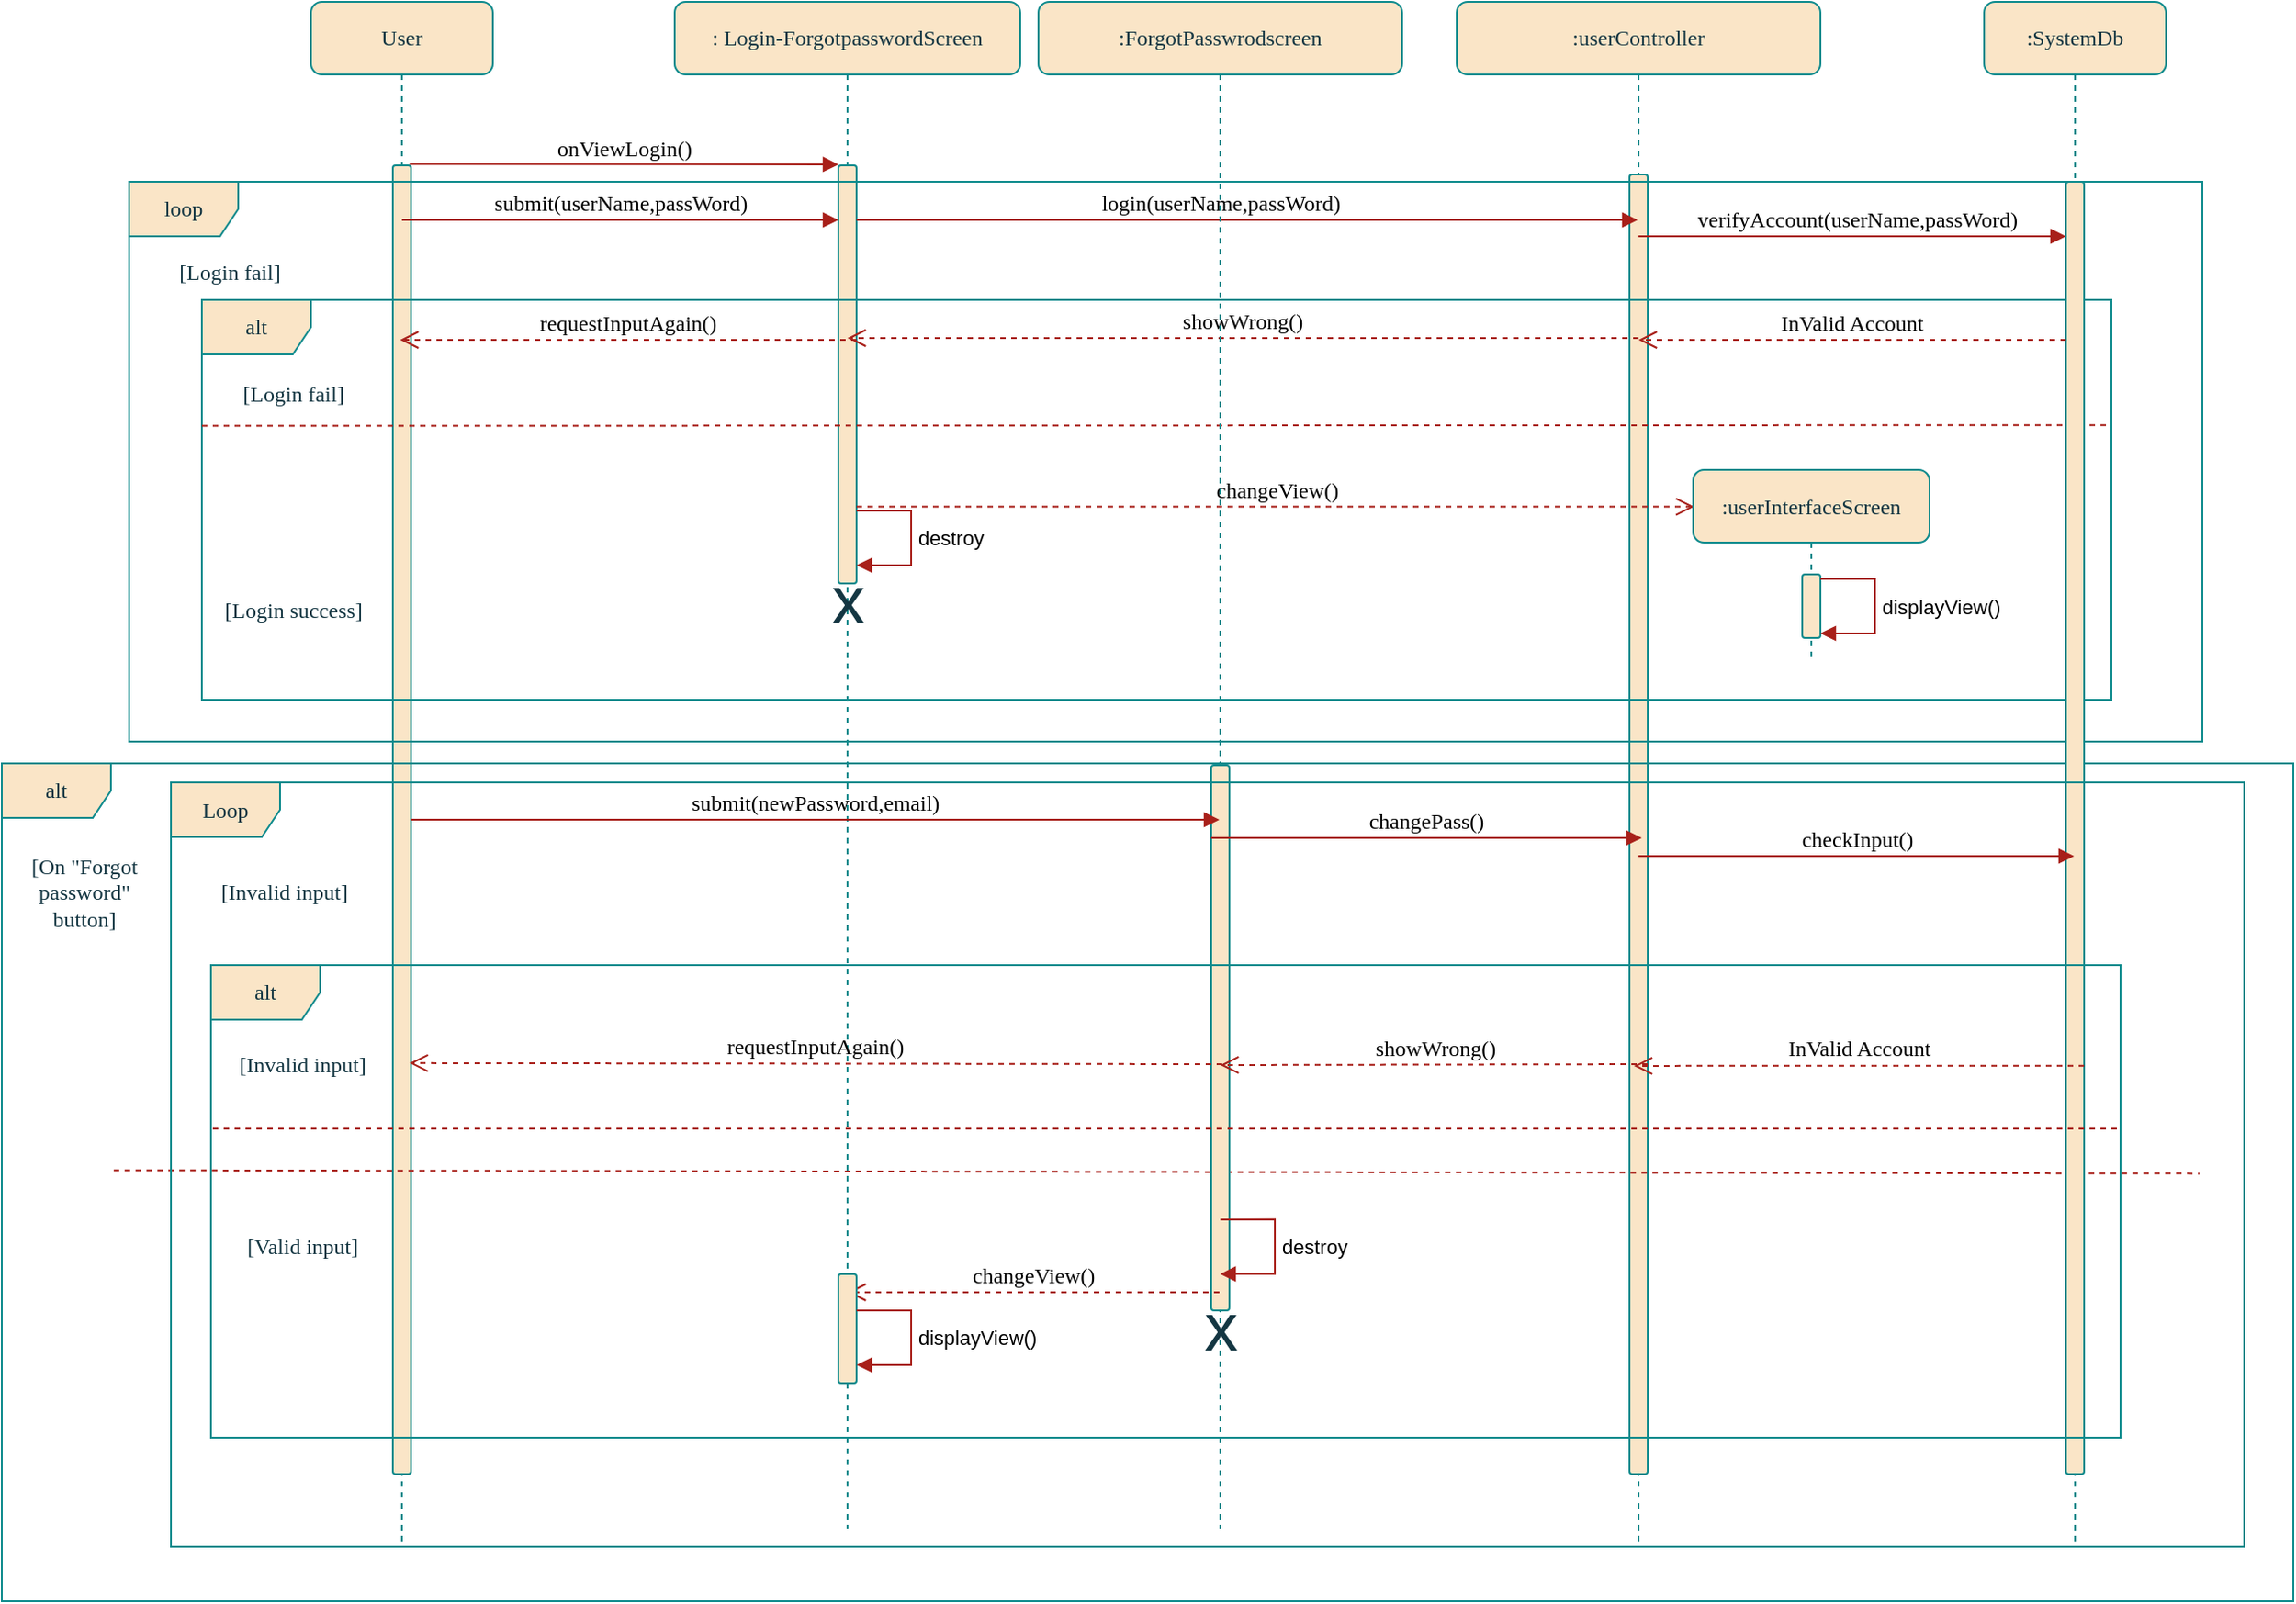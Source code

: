 <mxfile version="22.0.6" type="google" pages="3">
  <diagram name="Login" id="3p6ON6EloUpElWFCBeML">
    <mxGraphModel grid="1" page="1" gridSize="10" guides="1" tooltips="1" connect="1" arrows="1" fold="1" pageScale="1" pageWidth="827" pageHeight="1169" math="0" shadow="0">
      <root>
        <mxCell id="0" />
        <mxCell id="1" parent="0" />
        <mxCell id="HWMM1_5PJMDNuO5PTNmh-90" value=":userController" style="shape=umlLifeline;perimeter=lifelinePerimeter;whiteSpace=wrap;html=1;container=1;collapsible=0;recursiveResize=0;outlineConnect=0;rounded=1;shadow=0;comic=0;labelBackgroundColor=none;strokeWidth=1;fontFamily=Verdana;fontSize=12;align=center;fillColor=#FAE5C7;strokeColor=#0F8B8D;fontColor=#143642;" vertex="1" parent="1">
          <mxGeometry x="550" y="750" width="200" height="850" as="geometry" />
        </mxCell>
        <mxCell id="HWMM1_5PJMDNuO5PTNmh-106" value="" style="html=1;points=[];perimeter=orthogonalPerimeter;rounded=1;shadow=0;comic=0;labelBackgroundColor=none;strokeWidth=1;fontFamily=Verdana;fontSize=12;align=center;fillColor=#FAE5C7;strokeColor=#0F8B8D;fontColor=#143642;" vertex="1" parent="HWMM1_5PJMDNuO5PTNmh-90">
          <mxGeometry x="95" y="95" width="10" height="715" as="geometry" />
        </mxCell>
        <mxCell id="HWMM1_5PJMDNuO5PTNmh-74" value=": Login-ForgotpasswordScreen" style="shape=umlLifeline;perimeter=lifelinePerimeter;whiteSpace=wrap;html=1;container=1;collapsible=0;recursiveResize=0;outlineConnect=0;rounded=1;shadow=0;comic=0;labelBackgroundColor=none;strokeWidth=1;fontFamily=Verdana;fontSize=12;align=center;movable=1;resizable=1;rotatable=1;deletable=1;editable=1;locked=0;connectable=1;fillColor=#FAE5C7;strokeColor=#0F8B8D;fontColor=#143642;" vertex="1" parent="1">
          <mxGeometry x="120" y="750" width="190" height="840" as="geometry" />
        </mxCell>
        <mxCell id="HWMM1_5PJMDNuO5PTNmh-79" value="" style="html=1;points=[];perimeter=orthogonalPerimeter;rounded=1;shadow=0;comic=0;labelBackgroundColor=none;strokeWidth=1;fontFamily=Verdana;fontSize=12;align=center;fillColor=#FAE5C7;strokeColor=#0F8B8D;fontColor=#143642;" vertex="1" parent="HWMM1_5PJMDNuO5PTNmh-74">
          <mxGeometry x="90" y="90" width="10" height="230" as="geometry" />
        </mxCell>
        <mxCell id="HWMM1_5PJMDNuO5PTNmh-86" value="User" style="shape=umlLifeline;perimeter=lifelinePerimeter;whiteSpace=wrap;html=1;container=1;collapsible=0;recursiveResize=0;outlineConnect=0;rounded=1;shadow=0;comic=0;labelBackgroundColor=none;strokeWidth=1;fontFamily=Verdana;fontSize=12;align=center;fillColor=#FAE5C7;strokeColor=#0F8B8D;fontColor=#143642;" vertex="1" parent="1">
          <mxGeometry x="-80" y="750" width="100" height="850" as="geometry" />
        </mxCell>
        <mxCell id="HWMM1_5PJMDNuO5PTNmh-88" value="" style="html=1;points=[];perimeter=orthogonalPerimeter;rounded=1;shadow=0;comic=0;labelBackgroundColor=none;strokeWidth=1;fontFamily=Verdana;fontSize=12;align=center;fillColor=#FAE5C7;strokeColor=#0F8B8D;fontColor=#143642;" vertex="1" parent="HWMM1_5PJMDNuO5PTNmh-86">
          <mxGeometry x="45" y="90" width="10" height="720" as="geometry" />
        </mxCell>
        <mxCell id="HWMM1_5PJMDNuO5PTNmh-89" value="onViewLogin()" style="html=1;verticalAlign=bottom;endArrow=block;entryX=0;entryY=0;labelBackgroundColor=none;fontFamily=Verdana;fontSize=12;edgeStyle=elbowEdgeStyle;elbow=vertical;exitX=0.924;exitY=-0.001;exitDx=0;exitDy=0;exitPerimeter=0;strokeColor=#A8201A;fontColor=default;rounded=1;" edge="1" parent="1" source="HWMM1_5PJMDNuO5PTNmh-88" target="HWMM1_5PJMDNuO5PTNmh-79">
          <mxGeometry relative="1" as="geometry">
            <mxPoint x="-20" y="840" as="sourcePoint" />
          </mxGeometry>
        </mxCell>
        <mxCell id="HWMM1_5PJMDNuO5PTNmh-92" value="login(userName,passWord)" style="html=1;verticalAlign=bottom;endArrow=block;labelBackgroundColor=none;fontFamily=Verdana;fontSize=12;edgeStyle=elbowEdgeStyle;elbow=vertical;strokeColor=#A8201A;fontColor=default;rounded=1;" edge="1" parent="1" source="HWMM1_5PJMDNuO5PTNmh-79" target="HWMM1_5PJMDNuO5PTNmh-90">
          <mxGeometry x="-0.072" relative="1" as="geometry">
            <mxPoint x="460" y="860.34" as="sourcePoint" />
            <mxPoint x="725" y="860.003" as="targetPoint" />
            <mxPoint as="offset" />
            <Array as="points">
              <mxPoint x="334" y="870" />
              <mxPoint x="560" y="850" />
            </Array>
          </mxGeometry>
        </mxCell>
        <mxCell id="LBKUKaVi9UjOXz--Ojkw-5" value="verifyAccount(userName,passWord)" style="html=1;verticalAlign=bottom;endArrow=block;labelBackgroundColor=none;fontFamily=Verdana;fontSize=12;edgeStyle=elbowEdgeStyle;elbow=vertical;strokeColor=#A8201A;fontColor=default;rounded=1;" edge="1" parent="1" target="HWMM1_5PJMDNuO5PTNmh-77">
          <mxGeometry x="0.021" relative="1" as="geometry">
            <mxPoint x="650" y="879" as="sourcePoint" />
            <mxPoint x="713" y="879" as="targetPoint" />
            <mxPoint as="offset" />
            <Array as="points">
              <mxPoint x="700" y="879" />
              <mxPoint x="809" y="859" />
            </Array>
          </mxGeometry>
        </mxCell>
        <mxCell id="LBKUKaVi9UjOXz--Ojkw-4" value="submit(userName,passWord)" style="html=1;verticalAlign=bottom;endArrow=block;labelBackgroundColor=none;fontFamily=Verdana;fontSize=12;edgeStyle=elbowEdgeStyle;elbow=vertical;strokeColor=#A8201A;fontColor=default;rounded=1;" edge="1" parent="1" target="HWMM1_5PJMDNuO5PTNmh-79">
          <mxGeometry x="-0.003" relative="1" as="geometry">
            <mxPoint x="-30" y="870" as="sourcePoint" />
            <mxPoint x="195" y="869" as="targetPoint" />
            <mxPoint as="offset" />
          </mxGeometry>
        </mxCell>
        <mxCell id="HWMM1_5PJMDNuO5PTNmh-75" value="alt" style="shape=umlFrame;whiteSpace=wrap;html=1;pointerEvents=0;fontFamily=Verdana;labelBackgroundColor=none;fillColor=#FAE5C7;strokeColor=#0F8B8D;fontColor=#143642;rounded=1;" vertex="1" parent="1">
          <mxGeometry x="-140" y="914" width="1050" height="220" as="geometry" />
        </mxCell>
        <mxCell id="HWMM1_5PJMDNuO5PTNmh-97" value="[Login fail]" style="text;html=1;align=center;verticalAlign=middle;resizable=0;points=[];autosize=1;strokeColor=none;fillColor=none;fontFamily=Verdana;labelBackgroundColor=none;fontColor=#143642;rounded=1;" vertex="1" parent="1">
          <mxGeometry x="-135" y="951" width="90" height="30" as="geometry" />
        </mxCell>
        <mxCell id="HWMM1_5PJMDNuO5PTNmh-100" value="[Login success]" style="text;html=1;align=center;verticalAlign=middle;resizable=0;points=[];autosize=1;strokeColor=none;fillColor=none;fontFamily=Verdana;labelBackgroundColor=none;fontColor=#143642;rounded=1;" vertex="1" parent="1">
          <mxGeometry x="-150" y="1070" width="120" height="30" as="geometry" />
        </mxCell>
        <mxCell id="IX1f9TQ6Cx77UiE-WZsG-1" value="loop" style="shape=umlFrame;whiteSpace=wrap;html=1;pointerEvents=0;fontFamily=Verdana;labelBackgroundColor=none;fillColor=#FAE5C7;strokeColor=#0F8B8D;fontColor=#143642;rounded=1;" vertex="1" parent="1">
          <mxGeometry x="-180" y="849" width="1140" height="308" as="geometry" />
        </mxCell>
        <mxCell id="0D4HNpG1mVCTGSZK7jsU-1" value="[Login fail]" style="text;html=1;align=center;verticalAlign=middle;resizable=0;points=[];autosize=1;strokeColor=none;fillColor=none;fontFamily=Verdana;labelBackgroundColor=none;fontColor=#143642;rounded=1;" vertex="1" parent="1">
          <mxGeometry x="-170" y="884" width="90" height="30" as="geometry" />
        </mxCell>
        <mxCell id="0D4HNpG1mVCTGSZK7jsU-2" value="&lt;font style=&quot;font-size: 12px;&quot;&gt;showWrong()&lt;/font&gt;" style="html=1;verticalAlign=bottom;endArrow=open;dashed=1;endSize=8;curved=0;rounded=1;fontFamily=Verdana;labelBackgroundColor=none;strokeColor=#A8201A;fontColor=default;" edge="1" parent="1">
          <mxGeometry x="0.003" relative="1" as="geometry">
            <mxPoint x="650" y="935" as="sourcePoint" />
            <mxPoint x="215" y="935" as="targetPoint" />
            <mxPoint as="offset" />
          </mxGeometry>
        </mxCell>
        <mxCell id="0D4HNpG1mVCTGSZK7jsU-3" value="&lt;font style=&quot;font-size: 12px;&quot;&gt;requestInputAgain()&lt;/font&gt;" style="html=1;verticalAlign=bottom;endArrow=open;dashed=1;endSize=8;curved=0;rounded=1;fontFamily=Verdana;labelBackgroundColor=none;strokeColor=#A8201A;fontColor=default;" edge="1" parent="1">
          <mxGeometry x="0.003" relative="1" as="geometry">
            <mxPoint x="220" y="936" as="sourcePoint" />
            <mxPoint x="-31" y="936" as="targetPoint" />
            <mxPoint as="offset" />
          </mxGeometry>
        </mxCell>
        <mxCell id="HWMM1_5PJMDNuO5PTNmh-78" value="" style="endArrow=none;dashed=1;html=1;rounded=1;exitX=0;exitY=0.315;exitDx=0;exitDy=0;exitPerimeter=0;fontFamily=Verdana;labelBackgroundColor=none;strokeColor=#A8201A;fontColor=default;entryX=0.999;entryY=0.313;entryDx=0;entryDy=0;entryPerimeter=0;" edge="1" parent="1" source="HWMM1_5PJMDNuO5PTNmh-75" target="HWMM1_5PJMDNuO5PTNmh-75">
          <mxGeometry width="50" height="50" relative="1" as="geometry">
            <mxPoint x="-125" y="982.52" as="sourcePoint" />
            <mxPoint x="790" y="983" as="targetPoint" />
          </mxGeometry>
        </mxCell>
        <mxCell id="0D4HNpG1mVCTGSZK7jsU-7" value="destroy" style="html=1;align=left;spacingLeft=2;endArrow=block;rounded=1;edgeStyle=orthogonalEdgeStyle;curved=0;rounded=0;fillColor=#FAE5C7;strokeColor=#A8201A;labelBackgroundColor=none;fontColor=default;" edge="1" parent="1">
          <mxGeometry relative="1" as="geometry">
            <mxPoint x="220" y="1030" as="sourcePoint" />
            <Array as="points">
              <mxPoint x="250" y="1060" />
            </Array>
            <mxPoint x="220" y="1060" as="targetPoint" />
            <mxPoint as="offset" />
          </mxGeometry>
        </mxCell>
        <mxCell id="0D4HNpG1mVCTGSZK7jsU-9" value="&lt;font style=&quot;font-size: 12px;&quot;&gt;changeView()&lt;/font&gt;" style="html=1;verticalAlign=bottom;endArrow=open;dashed=1;endSize=8;curved=0;rounded=1;fontFamily=Verdana;labelBackgroundColor=none;strokeColor=#A8201A;fontColor=default;entryX=0.005;entryY=0.193;entryDx=0;entryDy=0;entryPerimeter=0;" edge="1" parent="1" source="HWMM1_5PJMDNuO5PTNmh-79" target="0D4HNpG1mVCTGSZK7jsU-15">
          <mxGeometry x="0.003" relative="1" as="geometry">
            <mxPoint x="611" y="1020" as="sourcePoint" />
            <mxPoint x="540" y="1020" as="targetPoint" />
            <mxPoint as="offset" />
          </mxGeometry>
        </mxCell>
        <mxCell id="0D4HNpG1mVCTGSZK7jsU-15" value=":userInterfaceScreen" style="shape=umlLifeline;perimeter=lifelinePerimeter;whiteSpace=wrap;html=1;container=1;collapsible=0;recursiveResize=0;outlineConnect=0;rounded=1;shadow=0;comic=0;labelBackgroundColor=none;strokeWidth=1;fontFamily=Verdana;fontSize=12;align=center;fillColor=#FAE5C7;strokeColor=#0F8B8D;fontColor=#143642;" vertex="1" parent="1">
          <mxGeometry x="680" y="1007.5" width="130" height="105" as="geometry" />
        </mxCell>
        <mxCell id="0D4HNpG1mVCTGSZK7jsU-16" value="" style="html=1;points=[];perimeter=orthogonalPerimeter;rounded=1;shadow=0;comic=0;labelBackgroundColor=none;strokeWidth=1;fontFamily=Verdana;fontSize=12;align=center;fillColor=#FAE5C7;strokeColor=#0F8B8D;fontColor=#143642;" vertex="1" parent="0D4HNpG1mVCTGSZK7jsU-15">
          <mxGeometry x="60" y="57.5" width="10" height="35" as="geometry" />
        </mxCell>
        <mxCell id="0D4HNpG1mVCTGSZK7jsU-19" value="displayView()" style="html=1;align=left;spacingLeft=2;endArrow=block;rounded=1;edgeStyle=orthogonalEdgeStyle;curved=0;rounded=0;fillColor=#FAE5C7;strokeColor=#A8201A;labelBackgroundColor=none;fontColor=default;" edge="1" parent="0D4HNpG1mVCTGSZK7jsU-15">
          <mxGeometry relative="1" as="geometry">
            <mxPoint x="70" y="60" as="sourcePoint" />
            <Array as="points">
              <mxPoint x="100" y="90" />
            </Array>
            <mxPoint x="70" y="90" as="targetPoint" />
            <mxPoint as="offset" />
          </mxGeometry>
        </mxCell>
        <mxCell id="0D4HNpG1mVCTGSZK7jsU-20" value="" style="endArrow=none;dashed=1;html=1;rounded=1;exitX=-0.003;exitY=0.492;exitDx=0;exitDy=0;exitPerimeter=0;fontFamily=Verdana;labelBackgroundColor=none;strokeColor=#A8201A;fontColor=default;entryX=1.003;entryY=0.498;entryDx=0;entryDy=0;entryPerimeter=0;" edge="1" parent="1">
          <mxGeometry width="50" height="50" relative="1" as="geometry">
            <mxPoint x="-188.42" y="1392.846" as="sourcePoint" />
            <mxPoint x="958.42" y="1394.694" as="targetPoint" />
          </mxGeometry>
        </mxCell>
        <mxCell id="0D4HNpG1mVCTGSZK7jsU-21" value="alt" style="shape=umlFrame;whiteSpace=wrap;html=1;pointerEvents=0;fontFamily=Verdana;labelBackgroundColor=none;fillColor=#FAE5C7;strokeColor=#0F8B8D;fontColor=#143642;rounded=1;" vertex="1" parent="1">
          <mxGeometry x="-250" y="1169" width="1260" height="461" as="geometry" />
        </mxCell>
        <mxCell id="0D4HNpG1mVCTGSZK7jsU-22" value="[On &quot;Forgot &lt;br&gt;password&quot; &lt;br&gt;button]" style="text;html=1;align=center;verticalAlign=middle;resizable=0;points=[];autosize=1;strokeColor=none;fillColor=none;fontFamily=Verdana;labelBackgroundColor=none;fontColor=#143642;rounded=1;" vertex="1" parent="1">
          <mxGeometry x="-250" y="1210" width="90" height="60" as="geometry" />
        </mxCell>
        <mxCell id="HWMM1_5PJMDNuO5PTNmh-76" value=":SystemDb" style="shape=umlLifeline;perimeter=lifelinePerimeter;whiteSpace=wrap;html=1;container=1;collapsible=0;recursiveResize=0;outlineConnect=0;rounded=1;shadow=0;comic=0;labelBackgroundColor=none;strokeWidth=1;fontFamily=Verdana;fontSize=12;align=center;fillColor=#FAE5C7;strokeColor=#0F8B8D;fontColor=#143642;" vertex="1" parent="1">
          <mxGeometry x="840" y="750" width="100" height="850" as="geometry" />
        </mxCell>
        <mxCell id="HWMM1_5PJMDNuO5PTNmh-77" value="" style="html=1;points=[];perimeter=orthogonalPerimeter;rounded=1;shadow=0;comic=0;labelBackgroundColor=none;strokeWidth=1;fontFamily=Verdana;fontSize=12;align=center;fillColor=#FAE5C7;strokeColor=#0F8B8D;fontColor=#143642;" vertex="1" parent="HWMM1_5PJMDNuO5PTNmh-76">
          <mxGeometry x="45" y="99" width="10" height="711" as="geometry" />
        </mxCell>
        <mxCell id="HWMM1_5PJMDNuO5PTNmh-98" value="&lt;font style=&quot;font-size: 12px;&quot;&gt;InValid Account&lt;/font&gt;" style="html=1;verticalAlign=bottom;endArrow=open;dashed=1;endSize=8;curved=0;rounded=1;fontFamily=Verdana;labelBackgroundColor=none;strokeColor=#A8201A;fontColor=default;" edge="1" parent="HWMM1_5PJMDNuO5PTNmh-76">
          <mxGeometry x="0.003" relative="1" as="geometry">
            <mxPoint x="45" y="186" as="sourcePoint" />
            <mxPoint x="-190" y="186" as="targetPoint" />
            <mxPoint as="offset" />
            <Array as="points">
              <mxPoint x="-42" y="186" />
              <mxPoint x="-164" y="186" />
            </Array>
          </mxGeometry>
        </mxCell>
        <mxCell id="0D4HNpG1mVCTGSZK7jsU-23" value=":ForgotPasswrodscreen" style="shape=umlLifeline;perimeter=lifelinePerimeter;whiteSpace=wrap;html=1;container=1;collapsible=0;recursiveResize=0;outlineConnect=0;rounded=1;shadow=0;comic=0;labelBackgroundColor=none;strokeWidth=1;fontFamily=Verdana;fontSize=12;align=center;fillColor=#FAE5C7;strokeColor=#0F8B8D;fontColor=#143642;" vertex="1" parent="1">
          <mxGeometry x="320" y="750" width="200" height="840" as="geometry" />
        </mxCell>
        <mxCell id="0D4HNpG1mVCTGSZK7jsU-24" value="" style="html=1;points=[];perimeter=orthogonalPerimeter;rounded=1;shadow=0;comic=0;labelBackgroundColor=none;strokeWidth=1;fontFamily=Verdana;fontSize=12;align=center;fillColor=#FAE5C7;strokeColor=#0F8B8D;fontColor=#143642;" vertex="1" parent="0D4HNpG1mVCTGSZK7jsU-23">
          <mxGeometry x="95" y="420" width="10" height="300" as="geometry" />
        </mxCell>
        <mxCell id="0D4HNpG1mVCTGSZK7jsU-35" value="changePass()" style="html=1;verticalAlign=bottom;endArrow=block;labelBackgroundColor=none;fontFamily=Verdana;fontSize=12;edgeStyle=elbowEdgeStyle;elbow=vertical;strokeColor=#A8201A;fontColor=default;rounded=1;entryX=1.159;entryY=0.58;entryDx=0;entryDy=0;entryPerimeter=0;" edge="1" parent="0D4HNpG1mVCTGSZK7jsU-23">
          <mxGeometry x="-0.003" relative="1" as="geometry">
            <mxPoint x="95.0" y="460.001" as="sourcePoint" />
            <mxPoint x="331.78" y="460.17" as="targetPoint" />
            <mxPoint as="offset" />
            <Array as="points" />
          </mxGeometry>
        </mxCell>
        <mxCell id="0D4HNpG1mVCTGSZK7jsU-28" value="x" style="text;html=1;align=center;verticalAlign=middle;resizable=0;points=[];autosize=1;strokeColor=none;fillColor=none;fontColor=#143642;fontSize=37;" vertex="1" parent="1">
          <mxGeometry x="195" y="1050" width="40" height="60" as="geometry" />
        </mxCell>
        <mxCell id="0D4HNpG1mVCTGSZK7jsU-29" value="alt" style="shape=umlFrame;whiteSpace=wrap;html=1;pointerEvents=0;fontFamily=Verdana;labelBackgroundColor=none;fillColor=#FAE5C7;strokeColor=#0F8B8D;fontColor=#143642;rounded=1;" vertex="1" parent="1">
          <mxGeometry x="-135" y="1280" width="1050" height="260" as="geometry" />
        </mxCell>
        <mxCell id="0D4HNpG1mVCTGSZK7jsU-30" value="" style="endArrow=none;dashed=1;html=1;rounded=1;exitX=0;exitY=0.315;exitDx=0;exitDy=0;exitPerimeter=0;fontFamily=Verdana;labelBackgroundColor=none;strokeColor=#A8201A;fontColor=default;entryX=0.999;entryY=0.313;entryDx=0;entryDy=0;entryPerimeter=0;" edge="1" parent="1">
          <mxGeometry width="50" height="50" relative="1" as="geometry">
            <mxPoint x="-134" y="1370" as="sourcePoint" />
            <mxPoint x="915" y="1370" as="targetPoint" />
          </mxGeometry>
        </mxCell>
        <mxCell id="0D4HNpG1mVCTGSZK7jsU-31" value="[Invalid input]" style="text;html=1;align=center;verticalAlign=middle;resizable=0;points=[];autosize=1;strokeColor=none;fillColor=none;fontFamily=Verdana;labelBackgroundColor=none;fontColor=#143642;rounded=1;" vertex="1" parent="1">
          <mxGeometry x="-140" y="1320" width="110" height="30" as="geometry" />
        </mxCell>
        <mxCell id="0D4HNpG1mVCTGSZK7jsU-32" value="[Valid input]" style="text;html=1;align=center;verticalAlign=middle;resizable=0;points=[];autosize=1;strokeColor=none;fillColor=none;fontFamily=Verdana;labelBackgroundColor=none;fontColor=#143642;rounded=1;" vertex="1" parent="1">
          <mxGeometry x="-135" y="1420" width="100" height="30" as="geometry" />
        </mxCell>
        <mxCell id="0D4HNpG1mVCTGSZK7jsU-33" value="&lt;font style=&quot;font-size: 12px;&quot;&gt;InValid Account&lt;/font&gt;" style="html=1;verticalAlign=bottom;endArrow=open;dashed=1;endSize=8;curved=0;rounded=1;fontFamily=Verdana;labelBackgroundColor=none;strokeColor=#A8201A;fontColor=default;entryX=0.244;entryY=0.686;entryDx=0;entryDy=0;entryPerimeter=0;" edge="1" parent="1" target="HWMM1_5PJMDNuO5PTNmh-106">
          <mxGeometry x="0.003" relative="1" as="geometry">
            <mxPoint x="895" y="1335.41" as="sourcePoint" />
            <mxPoint x="650" y="1335" as="targetPoint" />
            <mxPoint as="offset" />
            <Array as="points">
              <mxPoint x="808" y="1335.41" />
              <mxPoint x="686" y="1335.41" />
            </Array>
          </mxGeometry>
        </mxCell>
        <mxCell id="0D4HNpG1mVCTGSZK7jsU-34" value="checkInput()" style="html=1;verticalAlign=bottom;endArrow=block;labelBackgroundColor=none;fontFamily=Verdana;fontSize=12;edgeStyle=elbowEdgeStyle;elbow=vertical;strokeColor=#A8201A;fontColor=default;rounded=1;" edge="1" parent="1" target="HWMM1_5PJMDNuO5PTNmh-76">
          <mxGeometry x="-0.003" relative="1" as="geometry">
            <mxPoint x="650" y="1220" as="sourcePoint" />
            <mxPoint x="889.75" y="1209.997" as="targetPoint" />
            <mxPoint as="offset" />
            <Array as="points">
              <mxPoint x="650" y="1220" />
            </Array>
          </mxGeometry>
        </mxCell>
        <mxCell id="0D4HNpG1mVCTGSZK7jsU-36" value="&lt;font style=&quot;font-size: 12px;&quot;&gt;showWrong()&lt;/font&gt;" style="html=1;verticalAlign=bottom;endArrow=open;dashed=1;endSize=8;curved=0;rounded=1;fontFamily=Verdana;labelBackgroundColor=none;strokeColor=#A8201A;fontColor=default;" edge="1" parent="1">
          <mxGeometry x="-0.003" relative="1" as="geometry">
            <mxPoint x="655" y="1334.5" as="sourcePoint" />
            <mxPoint x="420" y="1335" as="targetPoint" />
            <mxPoint as="offset" />
          </mxGeometry>
        </mxCell>
        <mxCell id="0D4HNpG1mVCTGSZK7jsU-37" value="&lt;font style=&quot;font-size: 12px;&quot;&gt;requestInputAgain()&lt;/font&gt;" style="html=1;verticalAlign=bottom;endArrow=open;dashed=1;endSize=8;curved=0;rounded=1;fontFamily=Verdana;labelBackgroundColor=none;strokeColor=#A8201A;fontColor=default;entryX=0.92;entryY=0.686;entryDx=0;entryDy=0;entryPerimeter=0;" edge="1" parent="1" target="HWMM1_5PJMDNuO5PTNmh-88">
          <mxGeometry x="0.003" relative="1" as="geometry">
            <mxPoint x="421" y="1334.5" as="sourcePoint" />
            <mxPoint x="170" y="1334.5" as="targetPoint" />
            <mxPoint as="offset" />
          </mxGeometry>
        </mxCell>
        <mxCell id="0D4HNpG1mVCTGSZK7jsU-38" value="destroy" style="html=1;align=left;spacingLeft=2;endArrow=block;rounded=1;edgeStyle=orthogonalEdgeStyle;curved=0;rounded=0;fillColor=#FAE5C7;strokeColor=#A8201A;labelBackgroundColor=none;fontColor=default;" edge="1" parent="1">
          <mxGeometry relative="1" as="geometry">
            <mxPoint x="420" y="1419.94" as="sourcePoint" />
            <Array as="points">
              <mxPoint x="450" y="1449.94" />
            </Array>
            <mxPoint x="420" y="1449.94" as="targetPoint" />
            <mxPoint as="offset" />
          </mxGeometry>
        </mxCell>
        <mxCell id="0D4HNpG1mVCTGSZK7jsU-39" value="x" style="text;html=1;align=center;verticalAlign=middle;resizable=0;points=[];autosize=1;strokeColor=none;fillColor=none;fontColor=#143642;fontSize=37;" vertex="1" parent="1">
          <mxGeometry x="400" y="1450" width="40" height="60" as="geometry" />
        </mxCell>
        <mxCell id="0D4HNpG1mVCTGSZK7jsU-40" value="&lt;font style=&quot;font-size: 12px;&quot;&gt;changeView()&lt;/font&gt;" style="html=1;verticalAlign=bottom;endArrow=open;dashed=1;endSize=8;curved=0;rounded=1;fontFamily=Verdana;labelBackgroundColor=none;strokeColor=#A8201A;fontColor=default;" edge="1" parent="1" target="HWMM1_5PJMDNuO5PTNmh-74">
          <mxGeometry x="0.003" relative="1" as="geometry">
            <mxPoint x="419.5" y="1460" as="sourcePoint" />
            <mxPoint x="880.5" y="1460" as="targetPoint" />
            <mxPoint as="offset" />
          </mxGeometry>
        </mxCell>
        <mxCell id="0D4HNpG1mVCTGSZK7jsU-41" value="" style="html=1;points=[];perimeter=orthogonalPerimeter;rounded=1;shadow=0;comic=0;labelBackgroundColor=none;strokeWidth=1;fontFamily=Verdana;fontSize=12;align=center;fillColor=#FAE5C7;strokeColor=#0F8B8D;fontColor=#143642;" vertex="1" parent="1">
          <mxGeometry x="210" y="1450" width="10" height="60" as="geometry" />
        </mxCell>
        <mxCell id="0D4HNpG1mVCTGSZK7jsU-42" value="displayView()" style="html=1;align=left;spacingLeft=2;endArrow=block;rounded=1;edgeStyle=orthogonalEdgeStyle;curved=0;rounded=0;fillColor=#FAE5C7;strokeColor=#A8201A;labelBackgroundColor=none;fontColor=default;" edge="1" parent="1">
          <mxGeometry x="-0.006" relative="1" as="geometry">
            <mxPoint x="220" y="1470" as="sourcePoint" />
            <Array as="points">
              <mxPoint x="250" y="1500" />
            </Array>
            <mxPoint x="220" y="1500" as="targetPoint" />
            <mxPoint as="offset" />
          </mxGeometry>
        </mxCell>
        <mxCell id="0D4HNpG1mVCTGSZK7jsU-45" value="Loop" style="shape=umlFrame;whiteSpace=wrap;html=1;pointerEvents=0;fontFamily=Verdana;labelBackgroundColor=none;fillColor=#FAE5C7;strokeColor=#0F8B8D;fontColor=#143642;rounded=1;" vertex="1" parent="1">
          <mxGeometry x="-157" y="1179.5" width="1140" height="420.5" as="geometry" />
        </mxCell>
        <mxCell id="0D4HNpG1mVCTGSZK7jsU-46" value="[Invalid input]" style="text;html=1;align=center;verticalAlign=middle;resizable=0;points=[];autosize=1;strokeColor=none;fillColor=none;fontFamily=Verdana;labelBackgroundColor=none;fontColor=#143642;rounded=1;" vertex="1" parent="1">
          <mxGeometry x="-150" y="1225" width="110" height="30" as="geometry" />
        </mxCell>
        <mxCell id="0D4HNpG1mVCTGSZK7jsU-25" value="submit(newPassword,email)" style="html=1;verticalAlign=bottom;endArrow=block;labelBackgroundColor=none;fontFamily=Verdana;fontSize=12;edgeStyle=elbowEdgeStyle;elbow=vertical;strokeColor=#A8201A;fontColor=default;rounded=1;" edge="1" parent="1" source="HWMM1_5PJMDNuO5PTNmh-88" target="0D4HNpG1mVCTGSZK7jsU-23">
          <mxGeometry x="-0.003" relative="1" as="geometry">
            <mxPoint y="1200" as="sourcePoint" />
            <mxPoint x="385" y="1210" as="targetPoint" />
            <mxPoint as="offset" />
            <Array as="points" />
          </mxGeometry>
        </mxCell>
      </root>
    </mxGraphModel>
  </diagram>
  <diagram id="s9Ovxmw-q2On3VqKNQBR" name="Trang-2">
    <mxGraphModel grid="1" page="1" gridSize="10" guides="1" tooltips="1" connect="1" arrows="1" fold="1" pageScale="1" pageWidth="827" pageHeight="1169" math="0" shadow="0">
      <root>
        <mxCell id="0" />
        <mxCell id="1" parent="0" />
        <mxCell id="H_MSfRuniMvfeYYg_Lk0-1" value="alt" style="shape=umlFrame;whiteSpace=wrap;html=1;pointerEvents=0;recursiveResize=0;container=1;collapsible=0;width=60;height=30;fillColor=#FAE5C7;strokeColor=#0F8B8D;shadow=0;labelBackgroundColor=none;fontColor=#143642;rounded=1;" vertex="1" parent="1">
          <mxGeometry x="-30" y="920" width="960" height="430" as="geometry" />
        </mxCell>
        <mxCell id="H_MSfRuniMvfeYYg_Lk0-2" value="[Account not found]" style="text;html=1;strokeColor=#0F8B8D;fillColor=#FAE5C7;align=center;verticalAlign=middle;whiteSpace=wrap;rounded=1;shadow=0;labelBackgroundColor=none;fontColor=#143642;" vertex="1" parent="H_MSfRuniMvfeYYg_Lk0-1">
          <mxGeometry x="10" y="40" width="110" height="30" as="geometry" />
        </mxCell>
        <mxCell id="H_MSfRuniMvfeYYg_Lk0-16" value="alt" style="shape=umlFrame;whiteSpace=wrap;html=1;pointerEvents=0;recursiveResize=0;container=1;collapsible=0;width=60;height=30;fillColor=#FAE5C7;strokeColor=#0F8B8D;shadow=0;labelBackgroundColor=none;fontColor=#143642;rounded=1;" vertex="1" parent="H_MSfRuniMvfeYYg_Lk0-1">
          <mxGeometry x="90" y="100" width="830" height="290" as="geometry" />
        </mxCell>
        <mxCell id="H_MSfRuniMvfeYYg_Lk0-17" value="[Else]" style="text;html=1;strokeColor=#0F8B8D;fillColor=#FAE5C7;align=center;verticalAlign=middle;whiteSpace=wrap;rounded=1;shadow=0;labelBackgroundColor=none;fontColor=#143642;" vertex="1" parent="H_MSfRuniMvfeYYg_Lk0-16">
          <mxGeometry x="10" y="160" width="110" height="30" as="geometry" />
        </mxCell>
        <mxCell id="H_MSfRuniMvfeYYg_Lk0-18" value="[Veryfi is OK]" style="text;html=1;strokeColor=#0F8B8D;fillColor=#FAE5C7;align=center;verticalAlign=middle;whiteSpace=wrap;rounded=1;shadow=0;labelBackgroundColor=none;fontColor=#143642;" vertex="1" parent="H_MSfRuniMvfeYYg_Lk0-16">
          <mxGeometry x="10" y="40" width="110" height="30" as="geometry" />
        </mxCell>
        <mxCell id="H_MSfRuniMvfeYYg_Lk0-19" value="Notification printer&#39;s being used" style="endArrow=open;endSize=12;dashed=1;html=1;rounded=1;fillColor=#FAE5C7;strokeColor=#A8201A;shadow=0;labelBackgroundColor=none;fontColor=default;" edge="1" parent="H_MSfRuniMvfeYYg_Lk0-16">
          <mxGeometry x="-0.028" y="-10" width="160" relative="1" as="geometry">
            <mxPoint x="575" y="60" as="sourcePoint" />
            <mxPoint x="375" y="60" as="targetPoint" />
            <mxPoint as="offset" />
          </mxGeometry>
        </mxCell>
        <mxCell id="H_MSfRuniMvfeYYg_Lk0-20" value="Valid Account" style="endArrow=open;endSize=12;dashed=1;html=1;rounded=1;fillColor=#FAE5C7;strokeColor=#A8201A;shadow=0;labelBackgroundColor=none;fontColor=default;" edge="1" parent="H_MSfRuniMvfeYYg_Lk0-16">
          <mxGeometry x="-0.029" y="-10" width="160" relative="1" as="geometry">
            <mxPoint x="765" y="60" as="sourcePoint" />
            <mxPoint x="585" y="60" as="targetPoint" />
            <mxPoint as="offset" />
          </mxGeometry>
        </mxCell>
        <mxCell id="H_MSfRuniMvfeYYg_Lk0-21" value="Notification confirm choose printer" style="endArrow=open;endSize=12;dashed=1;html=1;rounded=1;fillColor=#FAE5C7;strokeColor=#A8201A;shadow=0;labelBackgroundColor=none;fontColor=default;" edge="1" parent="H_MSfRuniMvfeYYg_Lk0-16">
          <mxGeometry x="0.477" y="-10" width="160" relative="1" as="geometry">
            <mxPoint x="575" y="210" as="sourcePoint" />
            <mxPoint x="135" y="210" as="targetPoint" />
            <mxPoint as="offset" />
          </mxGeometry>
        </mxCell>
        <mxCell id="H_MSfRuniMvfeYYg_Lk0-22" value="valid printer" style="endArrow=open;endSize=12;dashed=1;html=1;rounded=1;fillColor=#FAE5C7;strokeColor=#A8201A;shadow=0;labelBackgroundColor=none;fontColor=default;" edge="1" parent="H_MSfRuniMvfeYYg_Lk0-16">
          <mxGeometry x="-0.03" y="-10" width="160" relative="1" as="geometry">
            <mxPoint x="765" y="210" as="sourcePoint" />
            <mxPoint x="585" y="210" as="targetPoint" />
            <mxPoint as="offset" />
          </mxGeometry>
        </mxCell>
        <mxCell id="H_MSfRuniMvfeYYg_Lk0-23" value="Click &quot;OK&quot;" style="edgeStyle=orthogonalEdgeStyle;rounded=1;orthogonalLoop=1;jettySize=auto;html=1;curved=0;fillColor=#FAE5C7;strokeColor=#A8201A;shadow=0;labelBackgroundColor=none;fontColor=default;" edge="1" parent="H_MSfRuniMvfeYYg_Lk0-16">
          <mxGeometry x="0.134" y="15" relative="1" as="geometry">
            <Array as="points">
              <mxPoint x="310" y="250" />
              <mxPoint x="310" y="250" />
            </Array>
            <mxPoint as="offset" />
            <mxPoint x="135" y="250.003" as="sourcePoint" />
            <mxPoint x="365" y="250.0" as="targetPoint" />
          </mxGeometry>
        </mxCell>
        <mxCell id="H_MSfRuniMvfeYYg_Lk0-24" value="updateDatabase()" style="edgeStyle=orthogonalEdgeStyle;rounded=1;orthogonalLoop=1;jettySize=auto;html=1;curved=0;fillColor=#FAE5C7;strokeColor=#A8201A;shadow=0;labelBackgroundColor=none;fontColor=default;" edge="1" parent="H_MSfRuniMvfeYYg_Lk0-16">
          <mxGeometry x="0.134" y="15" relative="1" as="geometry">
            <Array as="points">
              <mxPoint x="630" y="270" />
              <mxPoint x="630" y="270" />
            </Array>
            <mxPoint as="offset" />
            <mxPoint x="585" y="270" as="sourcePoint" />
            <mxPoint x="765" y="270" as="targetPoint" />
          </mxGeometry>
        </mxCell>
        <mxCell id="H_MSfRuniMvfeYYg_Lk0-25" value="savePrinter()" style="edgeStyle=orthogonalEdgeStyle;rounded=1;orthogonalLoop=1;jettySize=auto;html=1;curved=0;fillColor=#FAE5C7;strokeColor=#A8201A;shadow=0;labelBackgroundColor=none;fontColor=default;" edge="1" parent="H_MSfRuniMvfeYYg_Lk0-16">
          <mxGeometry x="0.134" y="15" relative="1" as="geometry">
            <Array as="points">
              <mxPoint x="480" y="260" />
              <mxPoint x="480" y="260" />
            </Array>
            <mxPoint as="offset" />
            <mxPoint x="375" y="260" as="sourcePoint" />
            <mxPoint x="575" y="260" as="targetPoint" />
          </mxGeometry>
        </mxCell>
        <mxCell id="H_MSfRuniMvfeYYg_Lk0-26" value="" style="endArrow=none;dashed=1;html=1;rounded=1;exitX=0.001;exitY=0.512;exitDx=0;exitDy=0;exitPerimeter=0;entryX=1;entryY=0.512;entryDx=0;entryDy=0;entryPerimeter=0;fillColor=#FAE5C7;strokeColor=#A8201A;shadow=0;labelBackgroundColor=none;fontColor=default;" edge="1" parent="H_MSfRuniMvfeYYg_Lk0-1" source="H_MSfRuniMvfeYYg_Lk0-16" target="H_MSfRuniMvfeYYg_Lk0-16">
          <mxGeometry width="50" height="50" relative="1" as="geometry">
            <mxPoint x="500" y="150" as="sourcePoint" />
            <mxPoint x="550" y="100" as="targetPoint" />
          </mxGeometry>
        </mxCell>
        <mxCell id="rNI2VSMMBxkUZTHz3IHe-28" value="Not found" style="endArrow=open;endSize=12;dashed=1;html=1;rounded=1;fillColor=#FAE5C7;strokeColor=#A8201A;shadow=0;labelBackgroundColor=none;fontColor=default;" edge="1" parent="H_MSfRuniMvfeYYg_Lk0-1">
          <mxGeometry x="0.128" y="-10" width="160" relative="1" as="geometry">
            <mxPoint x="443.33" y="54.92" as="sourcePoint" />
            <mxPoint x="218.997" y="54.58" as="targetPoint" />
            <mxPoint as="offset" />
            <Array as="points">
              <mxPoint x="378.33" y="54.58" />
            </Array>
          </mxGeometry>
        </mxCell>
        <mxCell id="rNI2VSMMBxkUZTHz3IHe-26" value="Not found" style="endArrow=open;endSize=12;dashed=1;html=1;rounded=1;fillColor=#FAE5C7;strokeColor=#A8201A;shadow=0;labelBackgroundColor=none;fontColor=default;" edge="1" parent="H_MSfRuniMvfeYYg_Lk0-1">
          <mxGeometry x="0.128" y="-10" width="160" relative="1" as="geometry">
            <mxPoint x="674.5" y="40.0" as="sourcePoint" />
            <mxPoint x="460" y="40.0" as="targetPoint" />
            <mxPoint as="offset" />
            <Array as="points">
              <mxPoint x="610" y="40" />
            </Array>
          </mxGeometry>
        </mxCell>
        <mxCell id="rNI2VSMMBxkUZTHz3IHe-31" value="[Account found]" style="text;html=1;strokeColor=#0F8B8D;fillColor=#FAE5C7;align=center;verticalAlign=middle;whiteSpace=wrap;rounded=1;shadow=0;labelBackgroundColor=none;fontColor=#143642;" vertex="1" parent="H_MSfRuniMvfeYYg_Lk0-1">
          <mxGeometry x="10" y="90" width="70" height="30" as="geometry" />
        </mxCell>
        <mxCell id="H_MSfRuniMvfeYYg_Lk0-8" value=":SystemDb" style="shape=umlLifeline;perimeter=lifelinePerimeter;whiteSpace=wrap;html=1;container=1;dropTarget=0;collapsible=0;recursiveResize=0;outlineConnect=0;portConstraint=eastwest;newEdgeStyle={&quot;edgeStyle&quot;:&quot;elbowEdgeStyle&quot;,&quot;elbow&quot;:&quot;vertical&quot;,&quot;curved&quot;:0,&quot;rounded&quot;:0};fillColor=#FAE5C7;strokeColor=#0F8B8D;shadow=0;labelBackgroundColor=none;fontColor=#143642;rounded=1;" vertex="1" parent="1">
          <mxGeometry x="780" y="750" width="100" height="650" as="geometry" />
        </mxCell>
        <mxCell id="H_MSfRuniMvfeYYg_Lk0-9" value="" style="html=1;points=[[0,0,0,0,5],[0,1,0,0,-5],[1,0,0,0,5],[1,1,0,0,-5]];perimeter=orthogonalPerimeter;outlineConnect=0;targetShapes=umlLifeline;portConstraint=eastwest;newEdgeStyle={&quot;curved&quot;:0,&quot;rounded&quot;:0};fillColor=#FAE5C7;strokeColor=#0F8B8D;shadow=0;labelBackgroundColor=none;fontColor=#143642;rounded=1;" vertex="1" parent="H_MSfRuniMvfeYYg_Lk0-8">
          <mxGeometry x="45" y="120" width="10" height="460" as="geometry" />
        </mxCell>
        <mxCell id="H_MSfRuniMvfeYYg_Lk0-10" value="" style="shape=umlLifeline;perimeter=lifelinePerimeter;whiteSpace=wrap;html=1;container=1;dropTarget=0;collapsible=0;recursiveResize=0;outlineConnect=0;portConstraint=eastwest;newEdgeStyle={&quot;curved&quot;:0,&quot;rounded&quot;:0};participant=umlActor;fillColor=#FAE5C7;strokeColor=#0F8B8D;shadow=0;labelBackgroundColor=none;fontColor=#143642;rounded=1;" vertex="1" parent="1">
          <mxGeometry x="180" y="720" width="20" height="650" as="geometry" />
        </mxCell>
        <mxCell id="H_MSfRuniMvfeYYg_Lk0-11" value="" style="html=1;points=[[0,0,0,0,5],[0,1,0,0,-5],[1,0,0,0,5],[1,1,0,0,-5]];perimeter=orthogonalPerimeter;outlineConnect=0;targetShapes=umlLifeline;portConstraint=eastwest;newEdgeStyle={&quot;curved&quot;:0,&quot;rounded&quot;:0};fillColor=#FAE5C7;strokeColor=#0F8B8D;shadow=0;labelBackgroundColor=none;fontColor=#143642;rounded=1;" vertex="1" parent="H_MSfRuniMvfeYYg_Lk0-10">
          <mxGeometry x="5" y="90" width="10" height="490" as="geometry" />
        </mxCell>
        <mxCell id="H_MSfRuniMvfeYYg_Lk0-12" value="&lt;span style=&quot;font-weight: 400;&quot;&gt;User&lt;/span&gt;" style="text;align=center;fontStyle=1;verticalAlign=middle;spacingLeft=3;spacingRight=3;strokeColor=#0F8B8D;rotatable=0;points=[[0,0.5],[1,0.5]];portConstraint=eastwest;html=1;fillColor=#FAE5C7;fillStyle=auto;shadow=0;labelBackgroundColor=none;fontColor=#143642;rounded=1;" vertex="1" parent="1">
          <mxGeometry x="150" y="760" width="80" height="20" as="geometry" />
        </mxCell>
        <mxCell id="H_MSfRuniMvfeYYg_Lk0-13" value="LoginButton()" style="edgeStyle=orthogonalEdgeStyle;rounded=1;orthogonalLoop=1;jettySize=auto;html=1;curved=0;fillColor=#FAE5C7;strokeColor=#A8201A;shadow=0;labelBackgroundColor=none;fontColor=default;entryX=0.5;entryY=0.02;entryDx=0;entryDy=0;entryPerimeter=0;" edge="1" parent="1" source="H_MSfRuniMvfeYYg_Lk0-11" target="rNI2VSMMBxkUZTHz3IHe-19">
          <mxGeometry x="0.019" y="10" relative="1" as="geometry">
            <mxPoint x="194" y="830" as="sourcePoint" />
            <mxPoint x="414" y="860" as="targetPoint" />
            <Array as="points">
              <mxPoint x="305" y="850" />
            </Array>
            <mxPoint as="offset" />
          </mxGeometry>
        </mxCell>
        <mxCell id="H_MSfRuniMvfeYYg_Lk0-14" value=":PrintController" style="shape=umlLifeline;perimeter=lifelinePerimeter;whiteSpace=wrap;html=1;container=1;dropTarget=0;collapsible=0;recursiveResize=0;outlineConnect=0;portConstraint=eastwest;newEdgeStyle={&quot;edgeStyle&quot;:&quot;elbowEdgeStyle&quot;,&quot;elbow&quot;:&quot;vertical&quot;,&quot;curved&quot;:0,&quot;rounded&quot;:0};fillColor=#FAE5C7;strokeColor=#0F8B8D;shadow=0;labelBackgroundColor=none;fontColor=#143642;rounded=1;" vertex="1" parent="1">
          <mxGeometry x="590" y="750" width="100" height="650" as="geometry" />
        </mxCell>
        <mxCell id="H_MSfRuniMvfeYYg_Lk0-15" value="" style="html=1;points=[[0,0,0,0,5],[0,1,0,0,-5],[1,0,0,0,5],[1,1,0,0,-5]];perimeter=orthogonalPerimeter;outlineConnect=0;targetShapes=umlLifeline;portConstraint=eastwest;newEdgeStyle={&quot;curved&quot;:0,&quot;rounded&quot;:0};fillColor=#FAE5C7;strokeColor=#0F8B8D;shadow=0;labelBackgroundColor=none;fontColor=#143642;rounded=1;" vertex="1" parent="H_MSfRuniMvfeYYg_Lk0-14">
          <mxGeometry x="45" y="100" width="10" height="480" as="geometry" />
        </mxCell>
        <mxCell id="rNI2VSMMBxkUZTHz3IHe-18" value="PrintScreen" style="shape=umlLifeline;perimeter=lifelinePerimeter;whiteSpace=wrap;html=1;container=1;dropTarget=0;collapsible=0;recursiveResize=0;outlineConnect=0;portConstraint=eastwest;newEdgeStyle={&quot;edgeStyle&quot;:&quot;elbowEdgeStyle&quot;,&quot;elbow&quot;:&quot;vertical&quot;,&quot;curved&quot;:0,&quot;rounded&quot;:0};fillColor=#FAE5C7;strokeColor=#0F8B8D;shadow=0;labelBackgroundColor=none;fontColor=#143642;rounded=1;" vertex="1" parent="1">
          <mxGeometry x="370" y="750" width="100" height="650" as="geometry" />
        </mxCell>
        <mxCell id="rNI2VSMMBxkUZTHz3IHe-19" value="" style="html=1;points=[[0,0,0,0,5],[0,1,0,0,-5],[1,0,0,0,5],[1,1,0,0,-5]];perimeter=orthogonalPerimeter;outlineConnect=0;targetShapes=umlLifeline;portConstraint=eastwest;newEdgeStyle={&quot;curved&quot;:0,&quot;rounded&quot;:0};fillColor=#FAE5C7;strokeColor=#0F8B8D;shadow=0;labelBackgroundColor=none;fontColor=#143642;rounded=1;" vertex="1" parent="rNI2VSMMBxkUZTHz3IHe-18">
          <mxGeometry x="45" y="90" width="10" height="490" as="geometry" />
        </mxCell>
        <mxCell id="rNI2VSMMBxkUZTHz3IHe-21" value="verifyAccount(info)" style="edgeStyle=orthogonalEdgeStyle;rounded=1;orthogonalLoop=1;jettySize=auto;html=1;curved=0;fillColor=#FAE5C7;strokeColor=#A8201A;shadow=0;labelBackgroundColor=none;fontColor=default;" edge="1" parent="1" source="H_MSfRuniMvfeYYg_Lk0-15" target="H_MSfRuniMvfeYYg_Lk0-9">
          <mxGeometry x="0.056" y="10" relative="1" as="geometry">
            <Array as="points">
              <mxPoint x="740" y="900" />
              <mxPoint x="820" y="901" />
            </Array>
            <mxPoint as="offset" />
            <mxPoint x="655" y="899.999" as="sourcePoint" />
            <mxPoint x="835" y="899.999" as="targetPoint" />
          </mxGeometry>
        </mxCell>
        <mxCell id="rNI2VSMMBxkUZTHz3IHe-22" value="login()" style="edgeStyle=orthogonalEdgeStyle;rounded=1;orthogonalLoop=1;jettySize=auto;html=1;curved=0;fillColor=#FAE5C7;strokeColor=#A8201A;shadow=0;labelBackgroundColor=none;fontColor=default;" edge="1" parent="1">
          <mxGeometry x="0.135" y="15" relative="1" as="geometry">
            <Array as="points">
              <mxPoint x="460" y="870" />
              <mxPoint x="460" y="870" />
            </Array>
            <mxPoint as="offset" />
            <mxPoint x="425" y="870" as="sourcePoint" />
            <mxPoint x="635" y="870" as="targetPoint" />
          </mxGeometry>
        </mxCell>
        <mxCell id="rNI2VSMMBxkUZTHz3IHe-23" value="return" style="endArrow=open;endSize=12;dashed=1;html=1;rounded=1;fillColor=#FAE5C7;strokeColor=#A8201A;shadow=0;labelBackgroundColor=none;fontColor=default;" edge="1" parent="1">
          <mxGeometry x="0.128" y="-10" width="160" relative="1" as="geometry">
            <mxPoint x="840" y="1300" as="sourcePoint" />
            <mxPoint x="655" y="1300" as="targetPoint" />
            <mxPoint as="offset" />
          </mxGeometry>
        </mxCell>
        <mxCell id="rNI2VSMMBxkUZTHz3IHe-24" value="" style="endArrow=none;dashed=1;html=1;rounded=1;exitX=0;exitY=0.186;exitDx=0;exitDy=0;exitPerimeter=0;fillColor=#FAE5C7;strokeColor=#A8201A;shadow=0;labelBackgroundColor=none;fontColor=default;entryX=0.999;entryY=0.186;entryDx=0;entryDy=0;entryPerimeter=0;" edge="1" parent="1" source="H_MSfRuniMvfeYYg_Lk0-1" target="H_MSfRuniMvfeYYg_Lk0-1">
          <mxGeometry width="50" height="50" relative="1" as="geometry">
            <mxPoint x="71" y="1158" as="sourcePoint" />
            <mxPoint x="900" y="1158" as="targetPoint" />
          </mxGeometry>
        </mxCell>
        <mxCell id="rNI2VSMMBxkUZTHz3IHe-25" value="Not found" style="endArrow=open;endSize=12;dashed=1;html=1;rounded=1;fillColor=#FAE5C7;strokeColor=#A8201A;shadow=0;labelBackgroundColor=none;fontColor=default;" edge="1" parent="1" source="H_MSfRuniMvfeYYg_Lk0-9" target="H_MSfRuniMvfeYYg_Lk0-15">
          <mxGeometry x="0.128" y="-10" width="160" relative="1" as="geometry">
            <mxPoint x="405" y="960" as="sourcePoint" />
            <mxPoint x="220" y="960" as="targetPoint" />
            <mxPoint as="offset" />
            <Array as="points">
              <mxPoint x="780" y="950" />
            </Array>
          </mxGeometry>
        </mxCell>
        <mxCell id="rNI2VSMMBxkUZTHz3IHe-30" value="Not found" style="endArrow=open;endSize=12;dashed=1;html=1;rounded=1;fillColor=#FAE5C7;strokeColor=#A8201A;shadow=0;labelBackgroundColor=none;fontColor=default;" edge="1" parent="1">
          <mxGeometry x="0.128" y="-10" width="160" relative="1" as="geometry">
            <mxPoint x="660" y="995" as="sourcePoint" />
            <mxPoint x="445" y="995" as="targetPoint" />
            <mxPoint as="offset" />
            <Array as="points">
              <mxPoint x="595" y="994.66" />
            </Array>
          </mxGeometry>
        </mxCell>
      </root>
    </mxGraphModel>
  </diagram>
  <diagram id="YpHdoZNcTiLu8WJfaTtQ" name="Trang-3">
    <mxGraphModel grid="1" page="1" gridSize="10" guides="1" tooltips="1" connect="1" arrows="1" fold="1" pageScale="1" pageWidth="827" pageHeight="1169" math="0" shadow="0">
      <root>
        <mxCell id="0" />
        <mxCell id="1" parent="0" />
        <mxCell id="6RMZ_6NtuEJZeizr6bmb-1" value=":userController" style="shape=umlLifeline;perimeter=lifelinePerimeter;whiteSpace=wrap;html=1;container=1;collapsible=0;recursiveResize=0;outlineConnect=0;rounded=1;shadow=0;comic=0;labelBackgroundColor=none;strokeWidth=1;fontFamily=Verdana;fontSize=12;align=center;fillColor=#FAE5C7;strokeColor=#0F8B8D;fontColor=#143642;" vertex="1" parent="1">
          <mxGeometry x="365" y="740" width="200" height="620" as="geometry" />
        </mxCell>
        <mxCell id="6RMZ_6NtuEJZeizr6bmb-2" value="CheckvalidInput()" style="html=1;verticalAlign=bottom;endArrow=block;labelBackgroundColor=none;fontFamily=Verdana;fontSize=12;edgeStyle=elbowEdgeStyle;elbow=vertical;movable=1;resizable=1;rotatable=1;deletable=1;editable=1;locked=0;connectable=1;strokeColor=#A8201A;fontColor=default;rounded=1;" edge="1" parent="6RMZ_6NtuEJZeizr6bmb-1">
          <mxGeometry x="-0.075" y="5" relative="1" as="geometry">
            <mxPoint x="105" y="260" as="sourcePoint" />
            <mxPoint x="370" y="260.133" as="targetPoint" />
            <mxPoint as="offset" />
          </mxGeometry>
        </mxCell>
        <mxCell id="6RMZ_6NtuEJZeizr6bmb-3" value="" style="html=1;points=[];perimeter=orthogonalPerimeter;rounded=1;shadow=0;comic=0;labelBackgroundColor=none;strokeWidth=1;fontFamily=Verdana;fontSize=12;align=center;fillColor=#FAE5C7;strokeColor=#0F8B8D;fontColor=#143642;" vertex="1" parent="6RMZ_6NtuEJZeizr6bmb-1">
          <mxGeometry x="95" y="103" width="10" height="467" as="geometry" />
        </mxCell>
        <mxCell id="6RMZ_6NtuEJZeizr6bmb-4" value="alt" style="shape=umlFrame;whiteSpace=wrap;html=1;pointerEvents=0;fontFamily=Verdana;labelBackgroundColor=none;fillColor=#FAE5C7;strokeColor=#0F8B8D;fontColor=#143642;rounded=1;" vertex="1" parent="1">
          <mxGeometry x="-160" y="920" width="980" height="360" as="geometry" />
        </mxCell>
        <mxCell id="6RMZ_6NtuEJZeizr6bmb-5" value=": Login-ForgotpasswordScreen" style="shape=umlLifeline;perimeter=lifelinePerimeter;whiteSpace=wrap;html=1;container=1;collapsible=0;recursiveResize=0;outlineConnect=0;rounded=1;shadow=0;comic=0;labelBackgroundColor=none;strokeWidth=1;fontFamily=Verdana;fontSize=12;align=center;movable=1;resizable=1;rotatable=1;deletable=1;editable=1;locked=0;connectable=1;fillColor=#FAE5C7;strokeColor=#0F8B8D;fontColor=#143642;" vertex="1" parent="1">
          <mxGeometry x="120" y="740" width="187" height="620" as="geometry" />
        </mxCell>
        <mxCell id="6RMZ_6NtuEJZeizr6bmb-6" value=":SystemDb" style="shape=umlLifeline;perimeter=lifelinePerimeter;whiteSpace=wrap;html=1;container=1;collapsible=0;recursiveResize=0;outlineConnect=0;rounded=1;shadow=0;comic=0;labelBackgroundColor=none;strokeWidth=1;fontFamily=Verdana;fontSize=12;align=center;fillColor=#FAE5C7;strokeColor=#0F8B8D;fontColor=#143642;" vertex="1" parent="6RMZ_6NtuEJZeizr6bmb-5">
          <mxGeometry x="570" width="100" height="620" as="geometry" />
        </mxCell>
        <mxCell id="6RMZ_6NtuEJZeizr6bmb-7" value="" style="html=1;points=[];perimeter=orthogonalPerimeter;rounded=1;shadow=0;comic=0;labelBackgroundColor=none;strokeWidth=1;fontFamily=Verdana;fontSize=12;align=center;fillColor=#FAE5C7;strokeColor=#0F8B8D;fontColor=#143642;" vertex="1" parent="6RMZ_6NtuEJZeizr6bmb-6">
          <mxGeometry x="45" y="110" width="10" height="460" as="geometry" />
        </mxCell>
        <mxCell id="6RMZ_6NtuEJZeizr6bmb-8" value="" style="html=1;points=[];perimeter=orthogonalPerimeter;rounded=1;shadow=0;comic=0;labelBackgroundColor=none;strokeWidth=1;fontFamily=Verdana;fontSize=12;align=center;fillColor=#FAE5C7;strokeColor=#0F8B8D;fontColor=#143642;" vertex="1" parent="6RMZ_6NtuEJZeizr6bmb-5">
          <mxGeometry x="90" y="100" width="10" height="60" as="geometry" />
        </mxCell>
        <mxCell id="6RMZ_6NtuEJZeizr6bmb-9" value="&lt;font&gt;Notificantion to confirm these changes&lt;/font&gt;" style="text;html=1;align=center;verticalAlign=middle;resizable=0;points=[];autosize=1;strokeColor=none;fillColor=none;fontFamily=Verdana;labelBackgroundColor=none;fontColor=#143642;rounded=1;" vertex="1" parent="6RMZ_6NtuEJZeizr6bmb-5">
          <mxGeometry x="-35" y="310" width="260" height="30" as="geometry" />
        </mxCell>
        <mxCell id="6RMZ_6NtuEJZeizr6bmb-10" value="&lt;font style=&quot;font-size: 12px;&quot;&gt;Return all info system configuraiton&lt;/font&gt;" style="html=1;verticalAlign=bottom;endArrow=open;dashed=1;endSize=8;curved=0;rounded=1;fontFamily=Verdana;labelBackgroundColor=none;strokeColor=#A8201A;fontColor=default;" edge="1" parent="6RMZ_6NtuEJZeizr6bmb-5">
          <mxGeometry relative="1" as="geometry">
            <mxPoint x="342" y="170" as="sourcePoint" />
            <mxPoint x="78" y="170" as="targetPoint" />
          </mxGeometry>
        </mxCell>
        <mxCell id="6RMZ_6NtuEJZeizr6bmb-11" value="SPSO" style="shape=umlLifeline;perimeter=lifelinePerimeter;whiteSpace=wrap;html=1;container=1;collapsible=0;recursiveResize=0;outlineConnect=0;rounded=1;shadow=0;comic=0;labelBackgroundColor=none;strokeWidth=1;fontFamily=Verdana;fontSize=12;align=center;fillColor=#FAE5C7;strokeColor=#0F8B8D;fontColor=#143642;" vertex="1" parent="1">
          <mxGeometry x="-80" y="740" width="100" height="620" as="geometry" />
        </mxCell>
        <mxCell id="6RMZ_6NtuEJZeizr6bmb-12" value="" style="html=1;points=[];perimeter=orthogonalPerimeter;rounded=1;shadow=0;comic=0;labelBackgroundColor=none;strokeWidth=1;fontFamily=Verdana;fontSize=12;align=center;fillColor=#FAE5C7;strokeColor=#0F8B8D;fontColor=#143642;" vertex="1" parent="6RMZ_6NtuEJZeizr6bmb-11">
          <mxGeometry x="45" y="100" width="10" height="470" as="geometry" />
        </mxCell>
        <mxCell id="6RMZ_6NtuEJZeizr6bmb-13" value="onViewLogin()" style="html=1;verticalAlign=bottom;endArrow=block;entryX=0;entryY=0;labelBackgroundColor=none;fontFamily=Verdana;fontSize=12;edgeStyle=elbowEdgeStyle;elbow=vertical;exitX=0.924;exitY=-0.001;exitDx=0;exitDy=0;exitPerimeter=0;strokeColor=#A8201A;fontColor=default;rounded=1;" edge="1" parent="1" source="6RMZ_6NtuEJZeizr6bmb-12" target="6RMZ_6NtuEJZeizr6bmb-8">
          <mxGeometry relative="1" as="geometry">
            <mxPoint x="-20" y="840" as="sourcePoint" />
          </mxGeometry>
        </mxCell>
        <mxCell id="6RMZ_6NtuEJZeizr6bmb-14" value="[Valid input]" style="text;html=1;align=center;verticalAlign=middle;resizable=0;points=[];autosize=1;strokeColor=none;fillColor=none;fontFamily=Verdana;labelBackgroundColor=none;fontColor=#143642;rounded=1;" vertex="1" parent="1">
          <mxGeometry x="-135" y="1080" width="100" height="30" as="geometry" />
        </mxCell>
        <mxCell id="6RMZ_6NtuEJZeizr6bmb-15" value="&lt;font style=&quot;font-size: 12px;&quot;&gt;Valid input&lt;/font&gt;" style="html=1;verticalAlign=bottom;endArrow=open;dashed=1;endSize=8;curved=0;rounded=1;fontFamily=Verdana;labelBackgroundColor=none;strokeColor=#A8201A;fontColor=default;" edge="1" parent="1" target="6RMZ_6NtuEJZeizr6bmb-3">
          <mxGeometry x="0.003" relative="1" as="geometry">
            <mxPoint x="732.5" y="1080.0" as="sourcePoint" />
            <mxPoint x="480" y="1080" as="targetPoint" />
            <mxPoint as="offset" />
          </mxGeometry>
        </mxCell>
        <mxCell id="6RMZ_6NtuEJZeizr6bmb-16" value="Click &quot;Save changes&quot;" style="html=1;verticalAlign=bottom;endArrow=block;labelBackgroundColor=none;fontFamily=Verdana;fontSize=12;edgeStyle=elbowEdgeStyle;elbow=vertical;strokeColor=#A8201A;fontColor=default;rounded=1;" edge="1" parent="1" source="6RMZ_6NtuEJZeizr6bmb-12" target="6RMZ_6NtuEJZeizr6bmb-3">
          <mxGeometry x="0.004" relative="1" as="geometry">
            <mxPoint x="-20" y="980" as="sourcePoint" />
            <mxPoint x="440" y="980" as="targetPoint" />
            <Array as="points">
              <mxPoint y="980" />
            </Array>
            <mxPoint as="offset" />
          </mxGeometry>
        </mxCell>
        <mxCell id="6RMZ_6NtuEJZeizr6bmb-17" value="Click &quot;Ok&quot;" style="html=1;verticalAlign=bottom;endArrow=block;labelBackgroundColor=none;fontFamily=Verdana;fontSize=12;edgeStyle=elbowEdgeStyle;elbow=vertical;strokeColor=#A8201A;fontColor=default;rounded=1;" edge="1" parent="1">
          <mxGeometry x="0.004" relative="1" as="geometry">
            <mxPoint x="-25" y="1120" as="sourcePoint" />
            <mxPoint x="460" y="1120" as="targetPoint" />
            <Array as="points" />
            <mxPoint as="offset" />
          </mxGeometry>
        </mxCell>
        <mxCell id="6RMZ_6NtuEJZeizr6bmb-18" value="UpdateChanges()" style="html=1;verticalAlign=bottom;endArrow=block;labelBackgroundColor=none;fontFamily=Verdana;fontSize=12;edgeStyle=elbowEdgeStyle;elbow=vertical;strokeColor=#A8201A;fontColor=default;rounded=1;" edge="1" parent="1">
          <mxGeometry x="0.004" relative="1" as="geometry">
            <mxPoint x="470" y="1130" as="sourcePoint" />
            <mxPoint x="735" y="1130" as="targetPoint" />
            <Array as="points">
              <mxPoint x="480" y="1130" />
            </Array>
            <mxPoint as="offset" />
          </mxGeometry>
        </mxCell>
        <mxCell id="6RMZ_6NtuEJZeizr6bmb-19" value="" style="html=1;verticalAlign=bottom;endArrow=open;dashed=1;endSize=8;curved=0;rounded=1;fontFamily=Verdana;labelBackgroundColor=none;strokeColor=#A8201A;fontColor=default;" edge="1" parent="1" source="6RMZ_6NtuEJZeizr6bmb-3">
          <mxGeometry relative="1" as="geometry">
            <mxPoint x="440" y="1080" as="sourcePoint" />
            <mxPoint x="-25" y="1080" as="targetPoint" />
            <Array as="points">
              <mxPoint x="345.5" y="1080" />
            </Array>
          </mxGeometry>
        </mxCell>
        <mxCell id="6RMZ_6NtuEJZeizr6bmb-20" value="submit(some changes)" style="html=1;verticalAlign=bottom;endArrow=block;labelBackgroundColor=none;fontFamily=Verdana;fontSize=12;edgeStyle=elbowEdgeStyle;elbow=vertical;strokeColor=#A8201A;fontColor=default;rounded=1;" edge="1" parent="1" source="6RMZ_6NtuEJZeizr6bmb-12">
          <mxGeometry x="0.004" relative="1" as="geometry">
            <mxPoint x="-20" y="950" as="sourcePoint" />
            <mxPoint x="460.07" y="950" as="targetPoint" />
            <Array as="points">
              <mxPoint x="210" y="950" />
            </Array>
            <mxPoint as="offset" />
          </mxGeometry>
        </mxCell>
        <mxCell id="6RMZ_6NtuEJZeizr6bmb-21" value="alt" style="shape=umlFrame;whiteSpace=wrap;html=1;pointerEvents=0;fontFamily=Verdana;labelBackgroundColor=none;fillColor=#FAE5C7;strokeColor=#0F8B8D;fontColor=#143642;rounded=1;" vertex="1" parent="1">
          <mxGeometry x="-130" y="1020" width="910" height="220" as="geometry" />
        </mxCell>
        <mxCell id="6RMZ_6NtuEJZeizr6bmb-22" value="&lt;font style=&quot;font-size: 12px;&quot;&gt;Notification success update&lt;/font&gt;" style="html=1;verticalAlign=bottom;endArrow=open;dashed=1;endSize=8;curved=0;rounded=1;fontFamily=Verdana;labelBackgroundColor=none;strokeColor=#A8201A;fontColor=default;" edge="1" parent="1" source="6RMZ_6NtuEJZeizr6bmb-7">
          <mxGeometry x="0.355" relative="1" as="geometry">
            <mxPoint x="460" y="1150" as="sourcePoint" />
            <mxPoint x="-25" y="1150" as="targetPoint" />
            <mxPoint as="offset" />
          </mxGeometry>
        </mxCell>
        <mxCell id="6RMZ_6NtuEJZeizr6bmb-23" value="" style="endArrow=none;dashed=1;html=1;rounded=1;exitX=0.003;exitY=0.555;exitDx=0;exitDy=0;exitPerimeter=0;entryX=1;entryY=0.533;entryDx=0;entryDy=0;entryPerimeter=0;fontFamily=Verdana;labelBackgroundColor=none;strokeColor=#A8201A;fontColor=default;" edge="1" parent="1">
          <mxGeometry width="50" height="50" relative="1" as="geometry">
            <mxPoint x="-130" y="1183.52" as="sourcePoint" />
            <mxPoint x="777.27" y="1180" as="targetPoint" />
          </mxGeometry>
        </mxCell>
        <mxCell id="6RMZ_6NtuEJZeizr6bmb-24" value="&lt;font style=&quot;font-size: 12px;&quot;&gt;Invalid input&lt;/font&gt;" style="html=1;verticalAlign=bottom;endArrow=open;dashed=1;endSize=8;curved=0;rounded=1;fontFamily=Verdana;labelBackgroundColor=none;strokeColor=#A8201A;fontColor=default;" edge="1" parent="1">
          <mxGeometry relative="1" as="geometry">
            <mxPoint x="732.5" y="1210.0" as="sourcePoint" />
            <mxPoint x="467.497" y="1210.0" as="targetPoint" />
          </mxGeometry>
        </mxCell>
        <mxCell id="6RMZ_6NtuEJZeizr6bmb-25" value="&lt;font style=&quot;font-size: 12px;&quot;&gt;Show Error Input&lt;/font&gt;" style="html=1;verticalAlign=bottom;endArrow=open;dashed=1;endSize=8;curved=0;rounded=1;fontFamily=Verdana;labelBackgroundColor=none;strokeColor=#A8201A;fontColor=default;" edge="1" parent="1" target="6RMZ_6NtuEJZeizr6bmb-12">
          <mxGeometry relative="1" as="geometry">
            <mxPoint x="454.76" y="1210" as="sourcePoint" />
            <mxPoint x="-20" y="1213" as="targetPoint" />
          </mxGeometry>
        </mxCell>
        <mxCell id="6RMZ_6NtuEJZeizr6bmb-26" value="[Invalid input]" style="text;html=1;align=center;verticalAlign=middle;resizable=0;points=[];autosize=1;strokeColor=none;fillColor=none;fontFamily=Verdana;labelBackgroundColor=none;fontColor=#143642;rounded=1;" vertex="1" parent="1">
          <mxGeometry x="-140" y="1200" width="110" height="30" as="geometry" />
        </mxCell>
        <mxCell id="6RMZ_6NtuEJZeizr6bmb-27" value="[button=&lt;br&gt;&quot;Forgot pasword&quot;]" style="text;html=1;align=center;verticalAlign=middle;resizable=0;points=[];autosize=1;strokeColor=none;fillColor=none;fontFamily=Verdana;labelBackgroundColor=none;fontColor=#143642;rounded=1;" vertex="1" parent="1">
          <mxGeometry x="-157" y="950" width="128" height="41" as="geometry" />
        </mxCell>
        <mxCell id="6RMZ_6NtuEJZeizr6bmb-28" value="login(userName,passWord)" style="html=1;verticalAlign=bottom;endArrow=block;labelBackgroundColor=none;fontFamily=Verdana;fontSize=12;edgeStyle=elbowEdgeStyle;elbow=vertical;strokeColor=#A8201A;fontColor=default;rounded=1;" edge="1" parent="1" source="6RMZ_6NtuEJZeizr6bmb-8" target="6RMZ_6NtuEJZeizr6bmb-1">
          <mxGeometry x="-0.072" relative="1" as="geometry">
            <mxPoint x="460" y="860.34" as="sourcePoint" />
            <mxPoint x="725" y="860.003" as="targetPoint" />
            <mxPoint as="offset" />
            <Array as="points">
              <mxPoint x="334" y="870" />
              <mxPoint x="560" y="850" />
            </Array>
          </mxGeometry>
        </mxCell>
        <mxCell id="6RMZ_6NtuEJZeizr6bmb-29" value="checkInput(userName,passWord)" style="html=1;verticalAlign=bottom;endArrow=block;labelBackgroundColor=none;fontFamily=Verdana;fontSize=12;edgeStyle=elbowEdgeStyle;elbow=vertical;strokeColor=#A8201A;fontColor=default;rounded=1;" edge="1" parent="1" target="6RMZ_6NtuEJZeizr6bmb-7">
          <mxGeometry x="-0.072" relative="1" as="geometry">
            <mxPoint x="469" y="879" as="sourcePoint" />
            <mxPoint x="713" y="879" as="targetPoint" />
            <mxPoint as="offset" />
            <Array as="points">
              <mxPoint x="583" y="879" />
              <mxPoint x="809" y="859" />
            </Array>
          </mxGeometry>
        </mxCell>
        <mxCell id="6RMZ_6NtuEJZeizr6bmb-30" value="submit(userName,passWord)" style="html=1;verticalAlign=bottom;endArrow=block;labelBackgroundColor=none;fontFamily=Verdana;fontSize=12;edgeStyle=elbowEdgeStyle;elbow=vertical;strokeColor=#A8201A;fontColor=default;rounded=1;" edge="1" parent="1" source="6RMZ_6NtuEJZeizr6bmb-11" target="6RMZ_6NtuEJZeizr6bmb-8">
          <mxGeometry relative="1" as="geometry">
            <mxPoint x="-21" y="869.41" as="sourcePoint" />
            <mxPoint x="195" y="869" as="targetPoint" />
          </mxGeometry>
        </mxCell>
        <mxCell id="6RMZ_6NtuEJZeizr6bmb-31" value="verifyAccount(userName,passWord)" style="html=1;verticalAlign=bottom;endArrow=block;labelBackgroundColor=none;fontFamily=Verdana;fontSize=12;edgeStyle=elbowEdgeStyle;elbow=vertical;strokeColor=#A8201A;fontColor=default;rounded=1;" edge="1" parent="1">
          <mxGeometry x="-0.072" relative="1" as="geometry">
            <mxPoint x="488" y="940" as="sourcePoint" />
            <mxPoint x="754" y="940" as="targetPoint" />
            <mxPoint as="offset" />
            <Array as="points">
              <mxPoint x="602" y="940" />
              <mxPoint x="828" y="920" />
            </Array>
          </mxGeometry>
        </mxCell>
      </root>
    </mxGraphModel>
  </diagram>
</mxfile>
